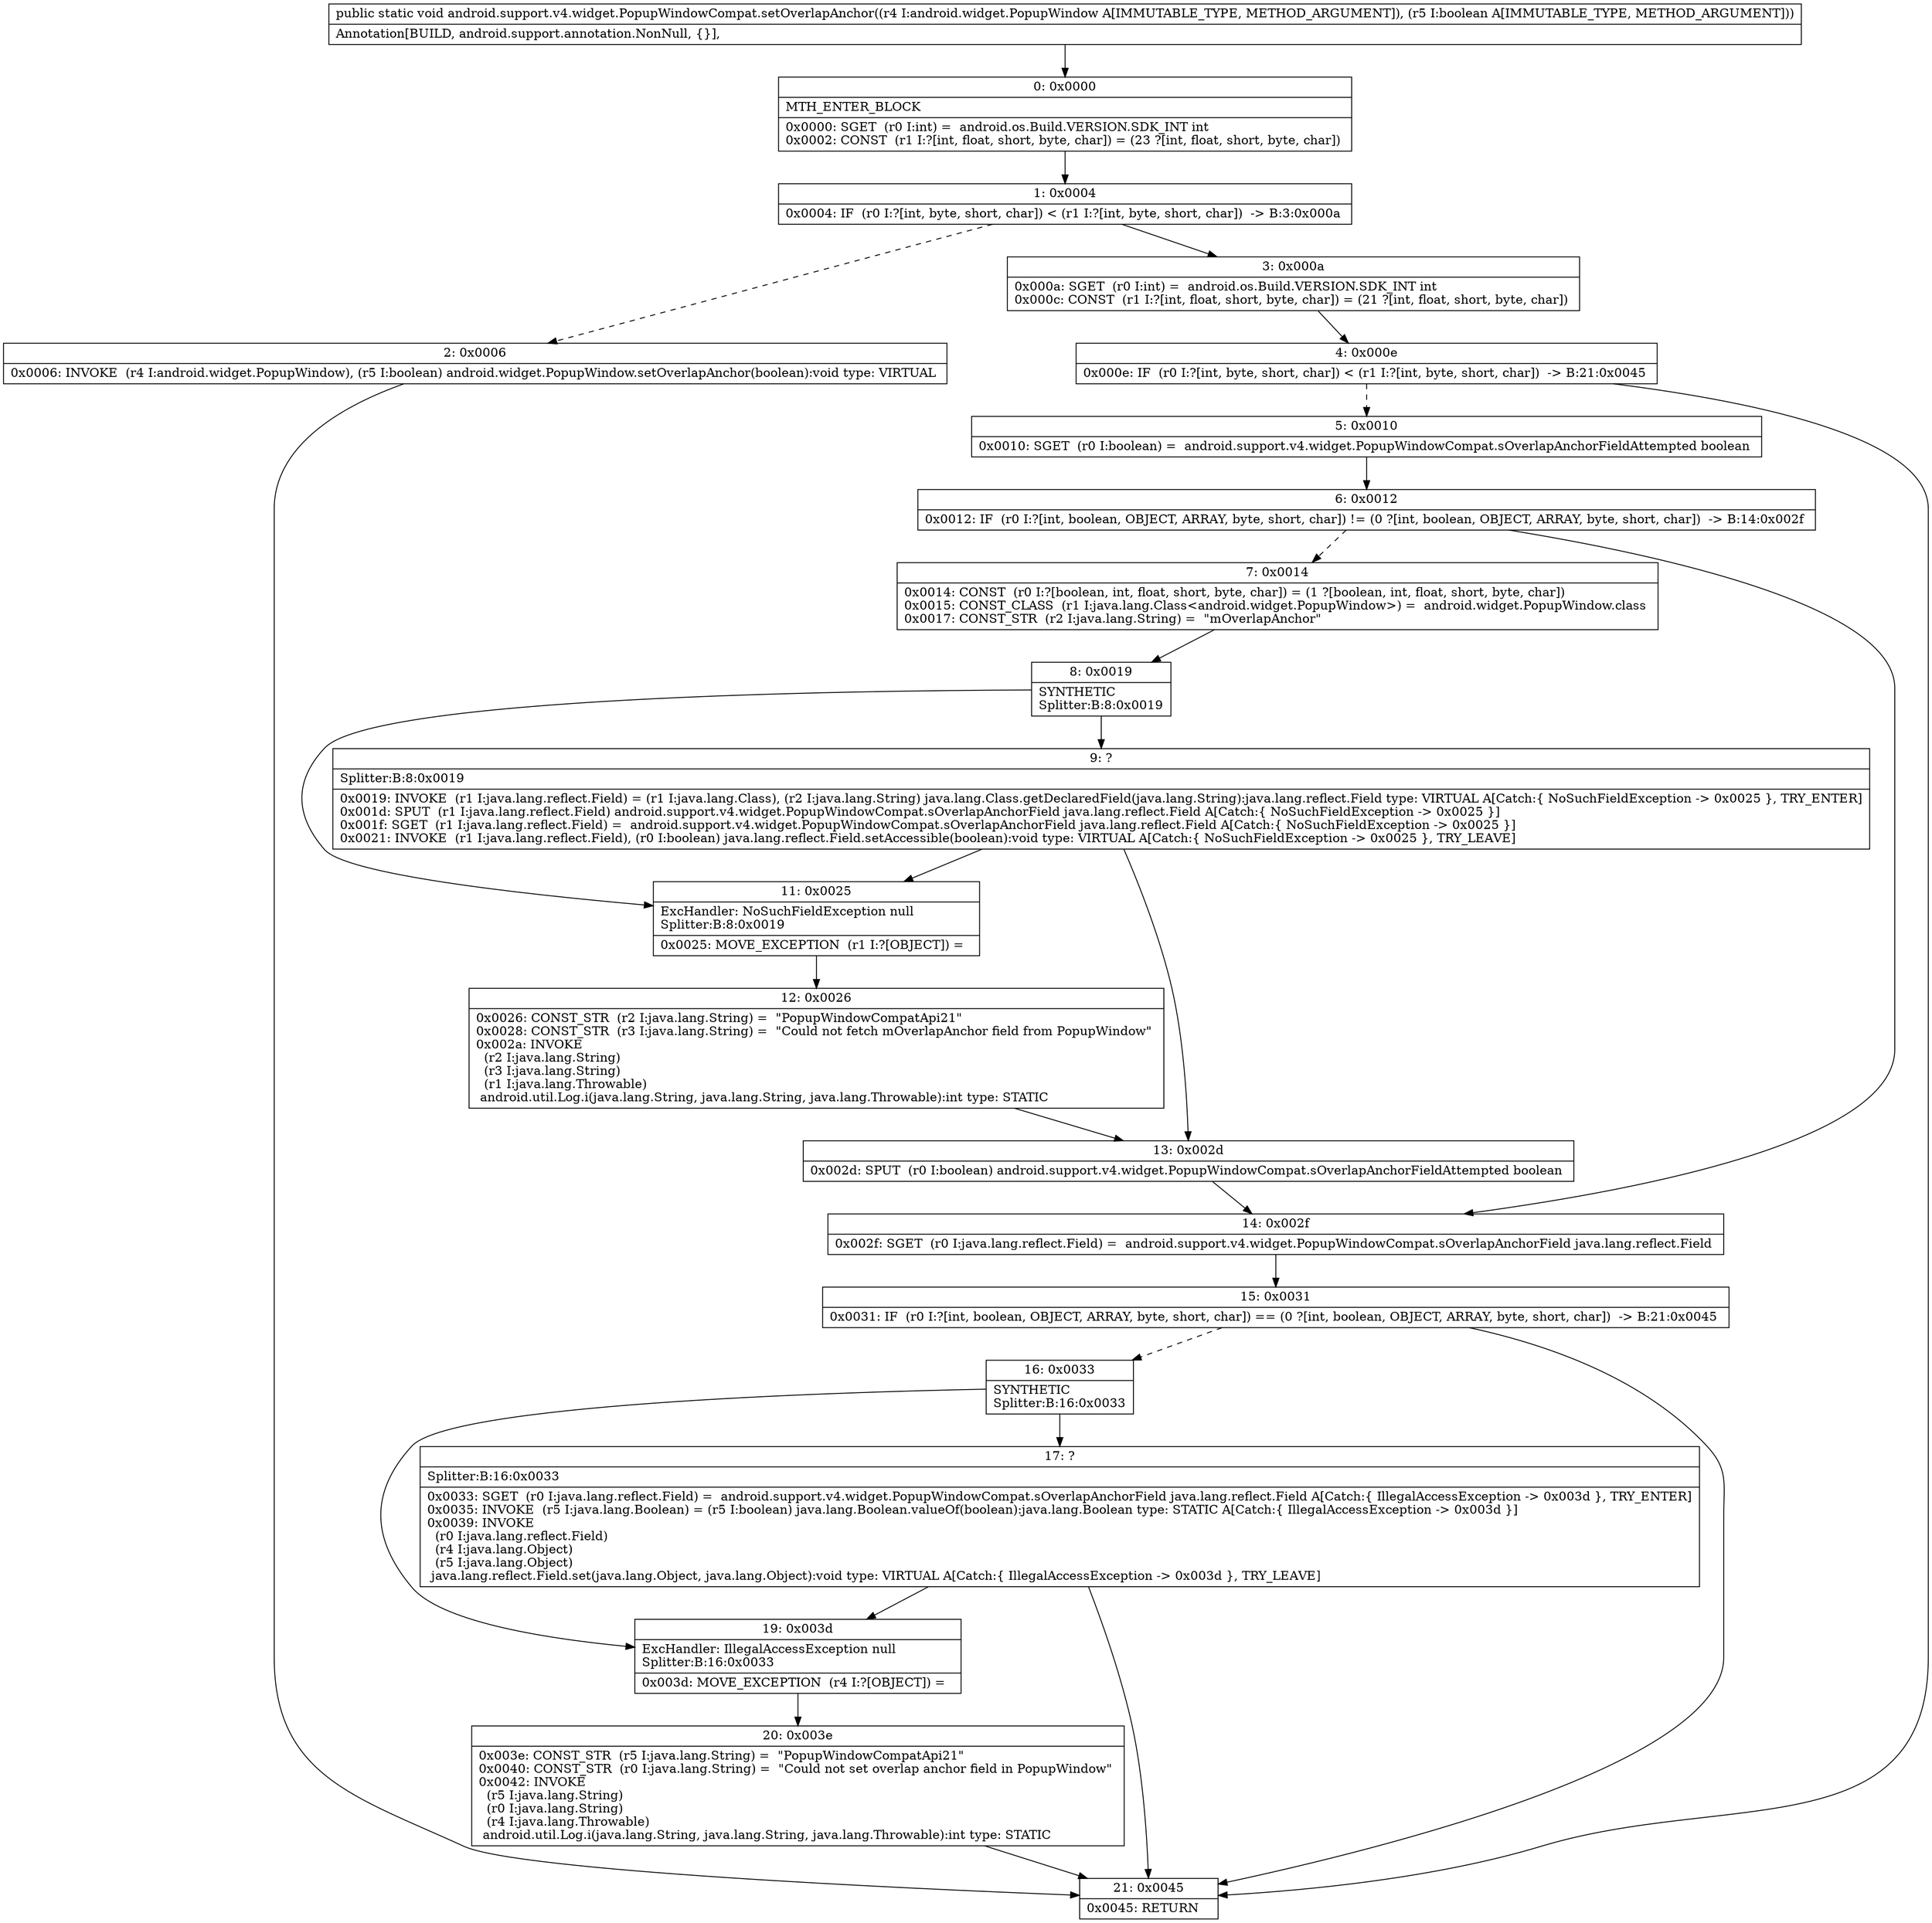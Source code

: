 digraph "CFG forandroid.support.v4.widget.PopupWindowCompat.setOverlapAnchor(Landroid\/widget\/PopupWindow;Z)V" {
Node_0 [shape=record,label="{0\:\ 0x0000|MTH_ENTER_BLOCK\l|0x0000: SGET  (r0 I:int) =  android.os.Build.VERSION.SDK_INT int \l0x0002: CONST  (r1 I:?[int, float, short, byte, char]) = (23 ?[int, float, short, byte, char]) \l}"];
Node_1 [shape=record,label="{1\:\ 0x0004|0x0004: IF  (r0 I:?[int, byte, short, char]) \< (r1 I:?[int, byte, short, char])  \-\> B:3:0x000a \l}"];
Node_2 [shape=record,label="{2\:\ 0x0006|0x0006: INVOKE  (r4 I:android.widget.PopupWindow), (r5 I:boolean) android.widget.PopupWindow.setOverlapAnchor(boolean):void type: VIRTUAL \l}"];
Node_3 [shape=record,label="{3\:\ 0x000a|0x000a: SGET  (r0 I:int) =  android.os.Build.VERSION.SDK_INT int \l0x000c: CONST  (r1 I:?[int, float, short, byte, char]) = (21 ?[int, float, short, byte, char]) \l}"];
Node_4 [shape=record,label="{4\:\ 0x000e|0x000e: IF  (r0 I:?[int, byte, short, char]) \< (r1 I:?[int, byte, short, char])  \-\> B:21:0x0045 \l}"];
Node_5 [shape=record,label="{5\:\ 0x0010|0x0010: SGET  (r0 I:boolean) =  android.support.v4.widget.PopupWindowCompat.sOverlapAnchorFieldAttempted boolean \l}"];
Node_6 [shape=record,label="{6\:\ 0x0012|0x0012: IF  (r0 I:?[int, boolean, OBJECT, ARRAY, byte, short, char]) != (0 ?[int, boolean, OBJECT, ARRAY, byte, short, char])  \-\> B:14:0x002f \l}"];
Node_7 [shape=record,label="{7\:\ 0x0014|0x0014: CONST  (r0 I:?[boolean, int, float, short, byte, char]) = (1 ?[boolean, int, float, short, byte, char]) \l0x0015: CONST_CLASS  (r1 I:java.lang.Class\<android.widget.PopupWindow\>) =  android.widget.PopupWindow.class \l0x0017: CONST_STR  (r2 I:java.lang.String) =  \"mOverlapAnchor\" \l}"];
Node_8 [shape=record,label="{8\:\ 0x0019|SYNTHETIC\lSplitter:B:8:0x0019\l}"];
Node_9 [shape=record,label="{9\:\ ?|Splitter:B:8:0x0019\l|0x0019: INVOKE  (r1 I:java.lang.reflect.Field) = (r1 I:java.lang.Class), (r2 I:java.lang.String) java.lang.Class.getDeclaredField(java.lang.String):java.lang.reflect.Field type: VIRTUAL A[Catch:\{ NoSuchFieldException \-\> 0x0025 \}, TRY_ENTER]\l0x001d: SPUT  (r1 I:java.lang.reflect.Field) android.support.v4.widget.PopupWindowCompat.sOverlapAnchorField java.lang.reflect.Field A[Catch:\{ NoSuchFieldException \-\> 0x0025 \}]\l0x001f: SGET  (r1 I:java.lang.reflect.Field) =  android.support.v4.widget.PopupWindowCompat.sOverlapAnchorField java.lang.reflect.Field A[Catch:\{ NoSuchFieldException \-\> 0x0025 \}]\l0x0021: INVOKE  (r1 I:java.lang.reflect.Field), (r0 I:boolean) java.lang.reflect.Field.setAccessible(boolean):void type: VIRTUAL A[Catch:\{ NoSuchFieldException \-\> 0x0025 \}, TRY_LEAVE]\l}"];
Node_11 [shape=record,label="{11\:\ 0x0025|ExcHandler: NoSuchFieldException null\lSplitter:B:8:0x0019\l|0x0025: MOVE_EXCEPTION  (r1 I:?[OBJECT]) =  \l}"];
Node_12 [shape=record,label="{12\:\ 0x0026|0x0026: CONST_STR  (r2 I:java.lang.String) =  \"PopupWindowCompatApi21\" \l0x0028: CONST_STR  (r3 I:java.lang.String) =  \"Could not fetch mOverlapAnchor field from PopupWindow\" \l0x002a: INVOKE  \l  (r2 I:java.lang.String)\l  (r3 I:java.lang.String)\l  (r1 I:java.lang.Throwable)\l android.util.Log.i(java.lang.String, java.lang.String, java.lang.Throwable):int type: STATIC \l}"];
Node_13 [shape=record,label="{13\:\ 0x002d|0x002d: SPUT  (r0 I:boolean) android.support.v4.widget.PopupWindowCompat.sOverlapAnchorFieldAttempted boolean \l}"];
Node_14 [shape=record,label="{14\:\ 0x002f|0x002f: SGET  (r0 I:java.lang.reflect.Field) =  android.support.v4.widget.PopupWindowCompat.sOverlapAnchorField java.lang.reflect.Field \l}"];
Node_15 [shape=record,label="{15\:\ 0x0031|0x0031: IF  (r0 I:?[int, boolean, OBJECT, ARRAY, byte, short, char]) == (0 ?[int, boolean, OBJECT, ARRAY, byte, short, char])  \-\> B:21:0x0045 \l}"];
Node_16 [shape=record,label="{16\:\ 0x0033|SYNTHETIC\lSplitter:B:16:0x0033\l}"];
Node_17 [shape=record,label="{17\:\ ?|Splitter:B:16:0x0033\l|0x0033: SGET  (r0 I:java.lang.reflect.Field) =  android.support.v4.widget.PopupWindowCompat.sOverlapAnchorField java.lang.reflect.Field A[Catch:\{ IllegalAccessException \-\> 0x003d \}, TRY_ENTER]\l0x0035: INVOKE  (r5 I:java.lang.Boolean) = (r5 I:boolean) java.lang.Boolean.valueOf(boolean):java.lang.Boolean type: STATIC A[Catch:\{ IllegalAccessException \-\> 0x003d \}]\l0x0039: INVOKE  \l  (r0 I:java.lang.reflect.Field)\l  (r4 I:java.lang.Object)\l  (r5 I:java.lang.Object)\l java.lang.reflect.Field.set(java.lang.Object, java.lang.Object):void type: VIRTUAL A[Catch:\{ IllegalAccessException \-\> 0x003d \}, TRY_LEAVE]\l}"];
Node_19 [shape=record,label="{19\:\ 0x003d|ExcHandler: IllegalAccessException null\lSplitter:B:16:0x0033\l|0x003d: MOVE_EXCEPTION  (r4 I:?[OBJECT]) =  \l}"];
Node_20 [shape=record,label="{20\:\ 0x003e|0x003e: CONST_STR  (r5 I:java.lang.String) =  \"PopupWindowCompatApi21\" \l0x0040: CONST_STR  (r0 I:java.lang.String) =  \"Could not set overlap anchor field in PopupWindow\" \l0x0042: INVOKE  \l  (r5 I:java.lang.String)\l  (r0 I:java.lang.String)\l  (r4 I:java.lang.Throwable)\l android.util.Log.i(java.lang.String, java.lang.String, java.lang.Throwable):int type: STATIC \l}"];
Node_21 [shape=record,label="{21\:\ 0x0045|0x0045: RETURN   \l}"];
MethodNode[shape=record,label="{public static void android.support.v4.widget.PopupWindowCompat.setOverlapAnchor((r4 I:android.widget.PopupWindow A[IMMUTABLE_TYPE, METHOD_ARGUMENT]), (r5 I:boolean A[IMMUTABLE_TYPE, METHOD_ARGUMENT]))  | Annotation[BUILD, android.support.annotation.NonNull, \{\}], \l}"];
MethodNode -> Node_0;
Node_0 -> Node_1;
Node_1 -> Node_2[style=dashed];
Node_1 -> Node_3;
Node_2 -> Node_21;
Node_3 -> Node_4;
Node_4 -> Node_5[style=dashed];
Node_4 -> Node_21;
Node_5 -> Node_6;
Node_6 -> Node_7[style=dashed];
Node_6 -> Node_14;
Node_7 -> Node_8;
Node_8 -> Node_9;
Node_8 -> Node_11;
Node_9 -> Node_11;
Node_9 -> Node_13;
Node_11 -> Node_12;
Node_12 -> Node_13;
Node_13 -> Node_14;
Node_14 -> Node_15;
Node_15 -> Node_16[style=dashed];
Node_15 -> Node_21;
Node_16 -> Node_17;
Node_16 -> Node_19;
Node_17 -> Node_19;
Node_17 -> Node_21;
Node_19 -> Node_20;
Node_20 -> Node_21;
}

